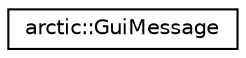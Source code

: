 digraph "Graphical Class Hierarchy"
{
 // LATEX_PDF_SIZE
  edge [fontname="Helvetica",fontsize="10",labelfontname="Helvetica",labelfontsize="10"];
  node [fontname="Helvetica",fontsize="10",shape=record];
  rankdir="LR";
  Node0 [label="arctic::GuiMessage",height=0.2,width=0.4,color="black", fillcolor="white", style="filled",URL="$classarctic_1_1_gui_message.html",tooltip=" "];
}
